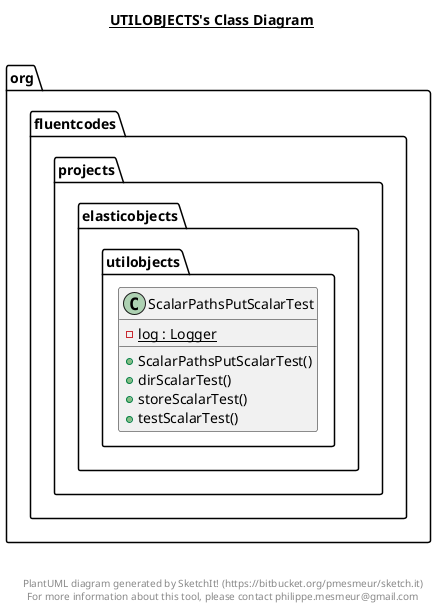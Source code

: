 @startuml

title __UTILOBJECTS's Class Diagram__\n

  package org.fluentcodes.projects.elasticobjects {
    package org.fluentcodes.projects.elasticobjects.utilobjects {
      class ScalarPathsPutScalarTest {
          {static} - log : Logger
          + ScalarPathsPutScalarTest()
          + dirScalarTest()
          + storeScalarTest()
          + testScalarTest()
      }
    }
  }
  



right footer


PlantUML diagram generated by SketchIt! (https://bitbucket.org/pmesmeur/sketch.it)
For more information about this tool, please contact philippe.mesmeur@gmail.com
endfooter

@enduml
